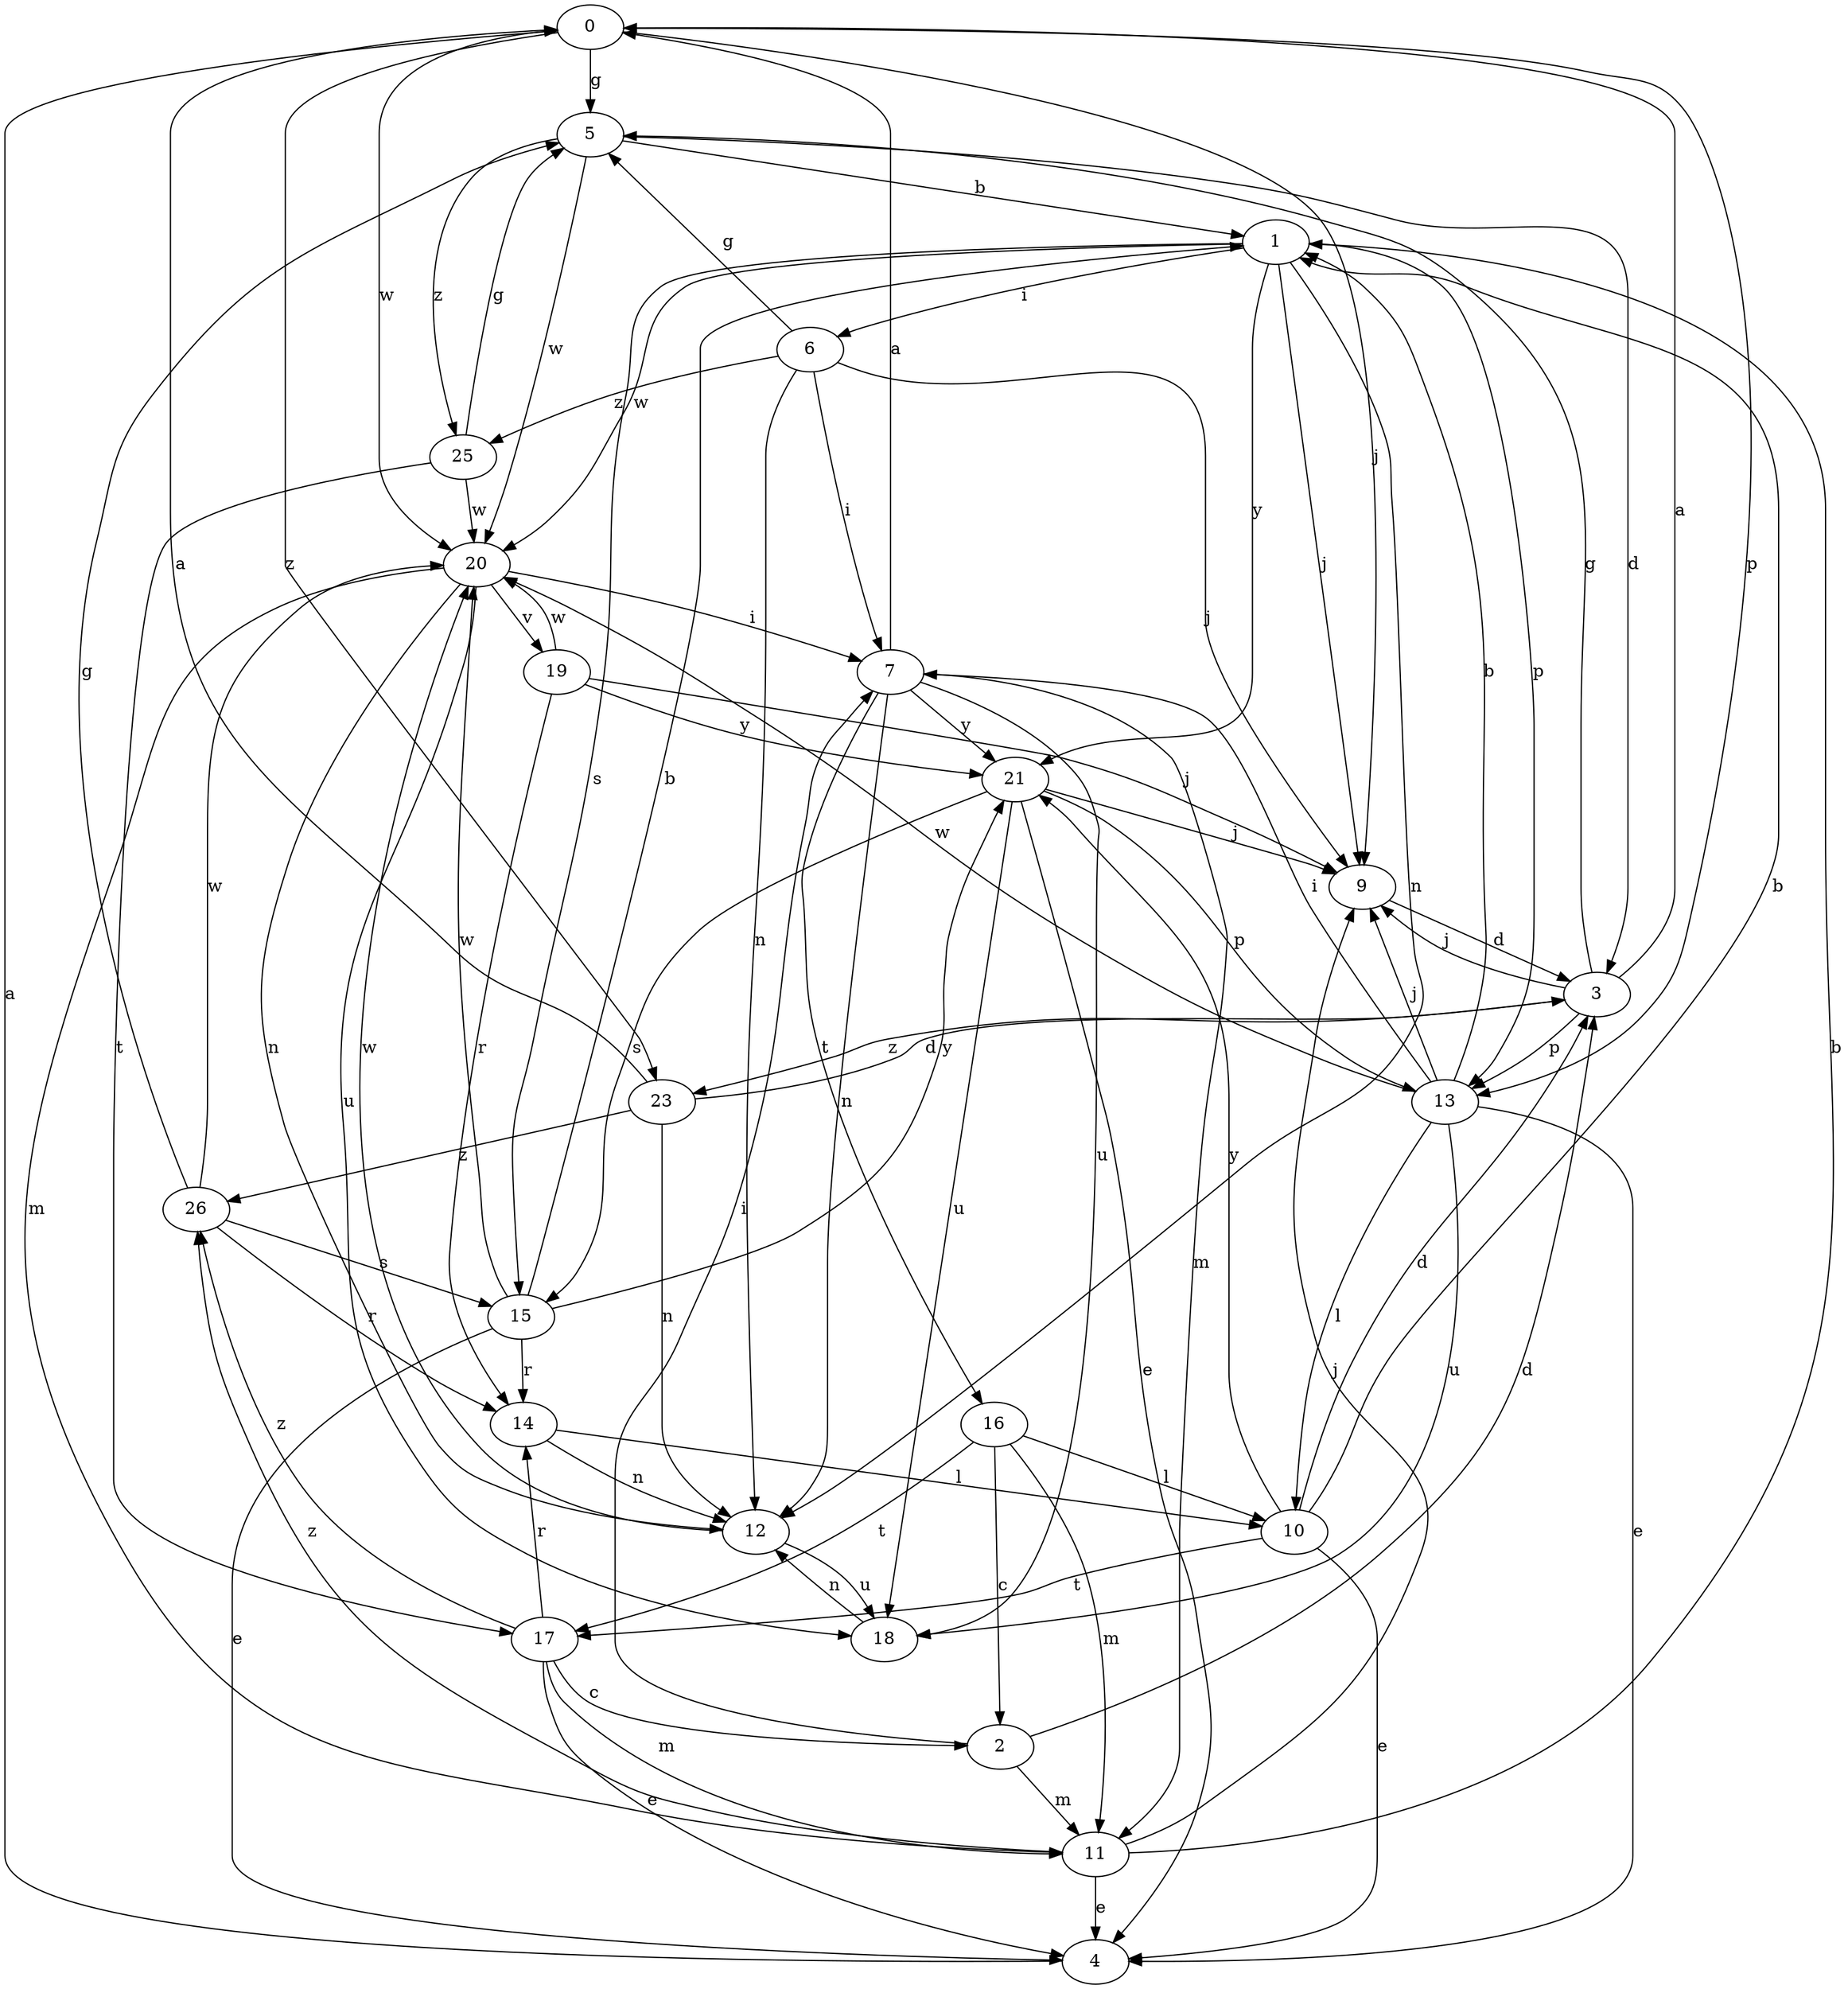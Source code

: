 strict digraph  {
0;
1;
2;
3;
4;
5;
6;
7;
9;
10;
11;
12;
13;
14;
15;
16;
17;
18;
19;
20;
21;
23;
25;
26;
0 -> 5  [label=g];
0 -> 9  [label=j];
0 -> 13  [label=p];
0 -> 20  [label=w];
0 -> 23  [label=z];
1 -> 6  [label=i];
1 -> 9  [label=j];
1 -> 12  [label=n];
1 -> 13  [label=p];
1 -> 15  [label=s];
1 -> 20  [label=w];
1 -> 21  [label=y];
2 -> 3  [label=d];
2 -> 7  [label=i];
2 -> 11  [label=m];
3 -> 0  [label=a];
3 -> 5  [label=g];
3 -> 9  [label=j];
3 -> 13  [label=p];
3 -> 23  [label=z];
4 -> 0  [label=a];
5 -> 1  [label=b];
5 -> 3  [label=d];
5 -> 20  [label=w];
5 -> 25  [label=z];
6 -> 5  [label=g];
6 -> 7  [label=i];
6 -> 9  [label=j];
6 -> 12  [label=n];
6 -> 25  [label=z];
7 -> 0  [label=a];
7 -> 11  [label=m];
7 -> 12  [label=n];
7 -> 16  [label=t];
7 -> 18  [label=u];
7 -> 21  [label=y];
9 -> 3  [label=d];
10 -> 1  [label=b];
10 -> 3  [label=d];
10 -> 4  [label=e];
10 -> 17  [label=t];
10 -> 21  [label=y];
11 -> 1  [label=b];
11 -> 4  [label=e];
11 -> 9  [label=j];
11 -> 26  [label=z];
12 -> 18  [label=u];
12 -> 20  [label=w];
13 -> 1  [label=b];
13 -> 4  [label=e];
13 -> 7  [label=i];
13 -> 9  [label=j];
13 -> 10  [label=l];
13 -> 18  [label=u];
13 -> 20  [label=w];
14 -> 10  [label=l];
14 -> 12  [label=n];
15 -> 1  [label=b];
15 -> 4  [label=e];
15 -> 14  [label=r];
15 -> 20  [label=w];
15 -> 21  [label=y];
16 -> 2  [label=c];
16 -> 10  [label=l];
16 -> 11  [label=m];
16 -> 17  [label=t];
17 -> 2  [label=c];
17 -> 4  [label=e];
17 -> 11  [label=m];
17 -> 14  [label=r];
17 -> 26  [label=z];
18 -> 12  [label=n];
19 -> 9  [label=j];
19 -> 14  [label=r];
19 -> 20  [label=w];
19 -> 21  [label=y];
20 -> 7  [label=i];
20 -> 11  [label=m];
20 -> 12  [label=n];
20 -> 18  [label=u];
20 -> 19  [label=v];
21 -> 4  [label=e];
21 -> 9  [label=j];
21 -> 13  [label=p];
21 -> 15  [label=s];
21 -> 18  [label=u];
23 -> 0  [label=a];
23 -> 3  [label=d];
23 -> 12  [label=n];
23 -> 26  [label=z];
25 -> 5  [label=g];
25 -> 17  [label=t];
25 -> 20  [label=w];
26 -> 5  [label=g];
26 -> 14  [label=r];
26 -> 15  [label=s];
26 -> 20  [label=w];
}

